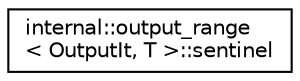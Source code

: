 digraph "Иерархия классов. Графический вид."
{
  edge [fontname="Helvetica",fontsize="10",labelfontname="Helvetica",labelfontsize="10"];
  node [fontname="Helvetica",fontsize="10",shape=record];
  rankdir="LR";
  Node0 [label="internal::output_range\l\< OutputIt, T \>::sentinel",height=0.2,width=0.4,color="black", fillcolor="white", style="filled",URL="$structinternal_1_1output__range_1_1sentinel.html"];
}
